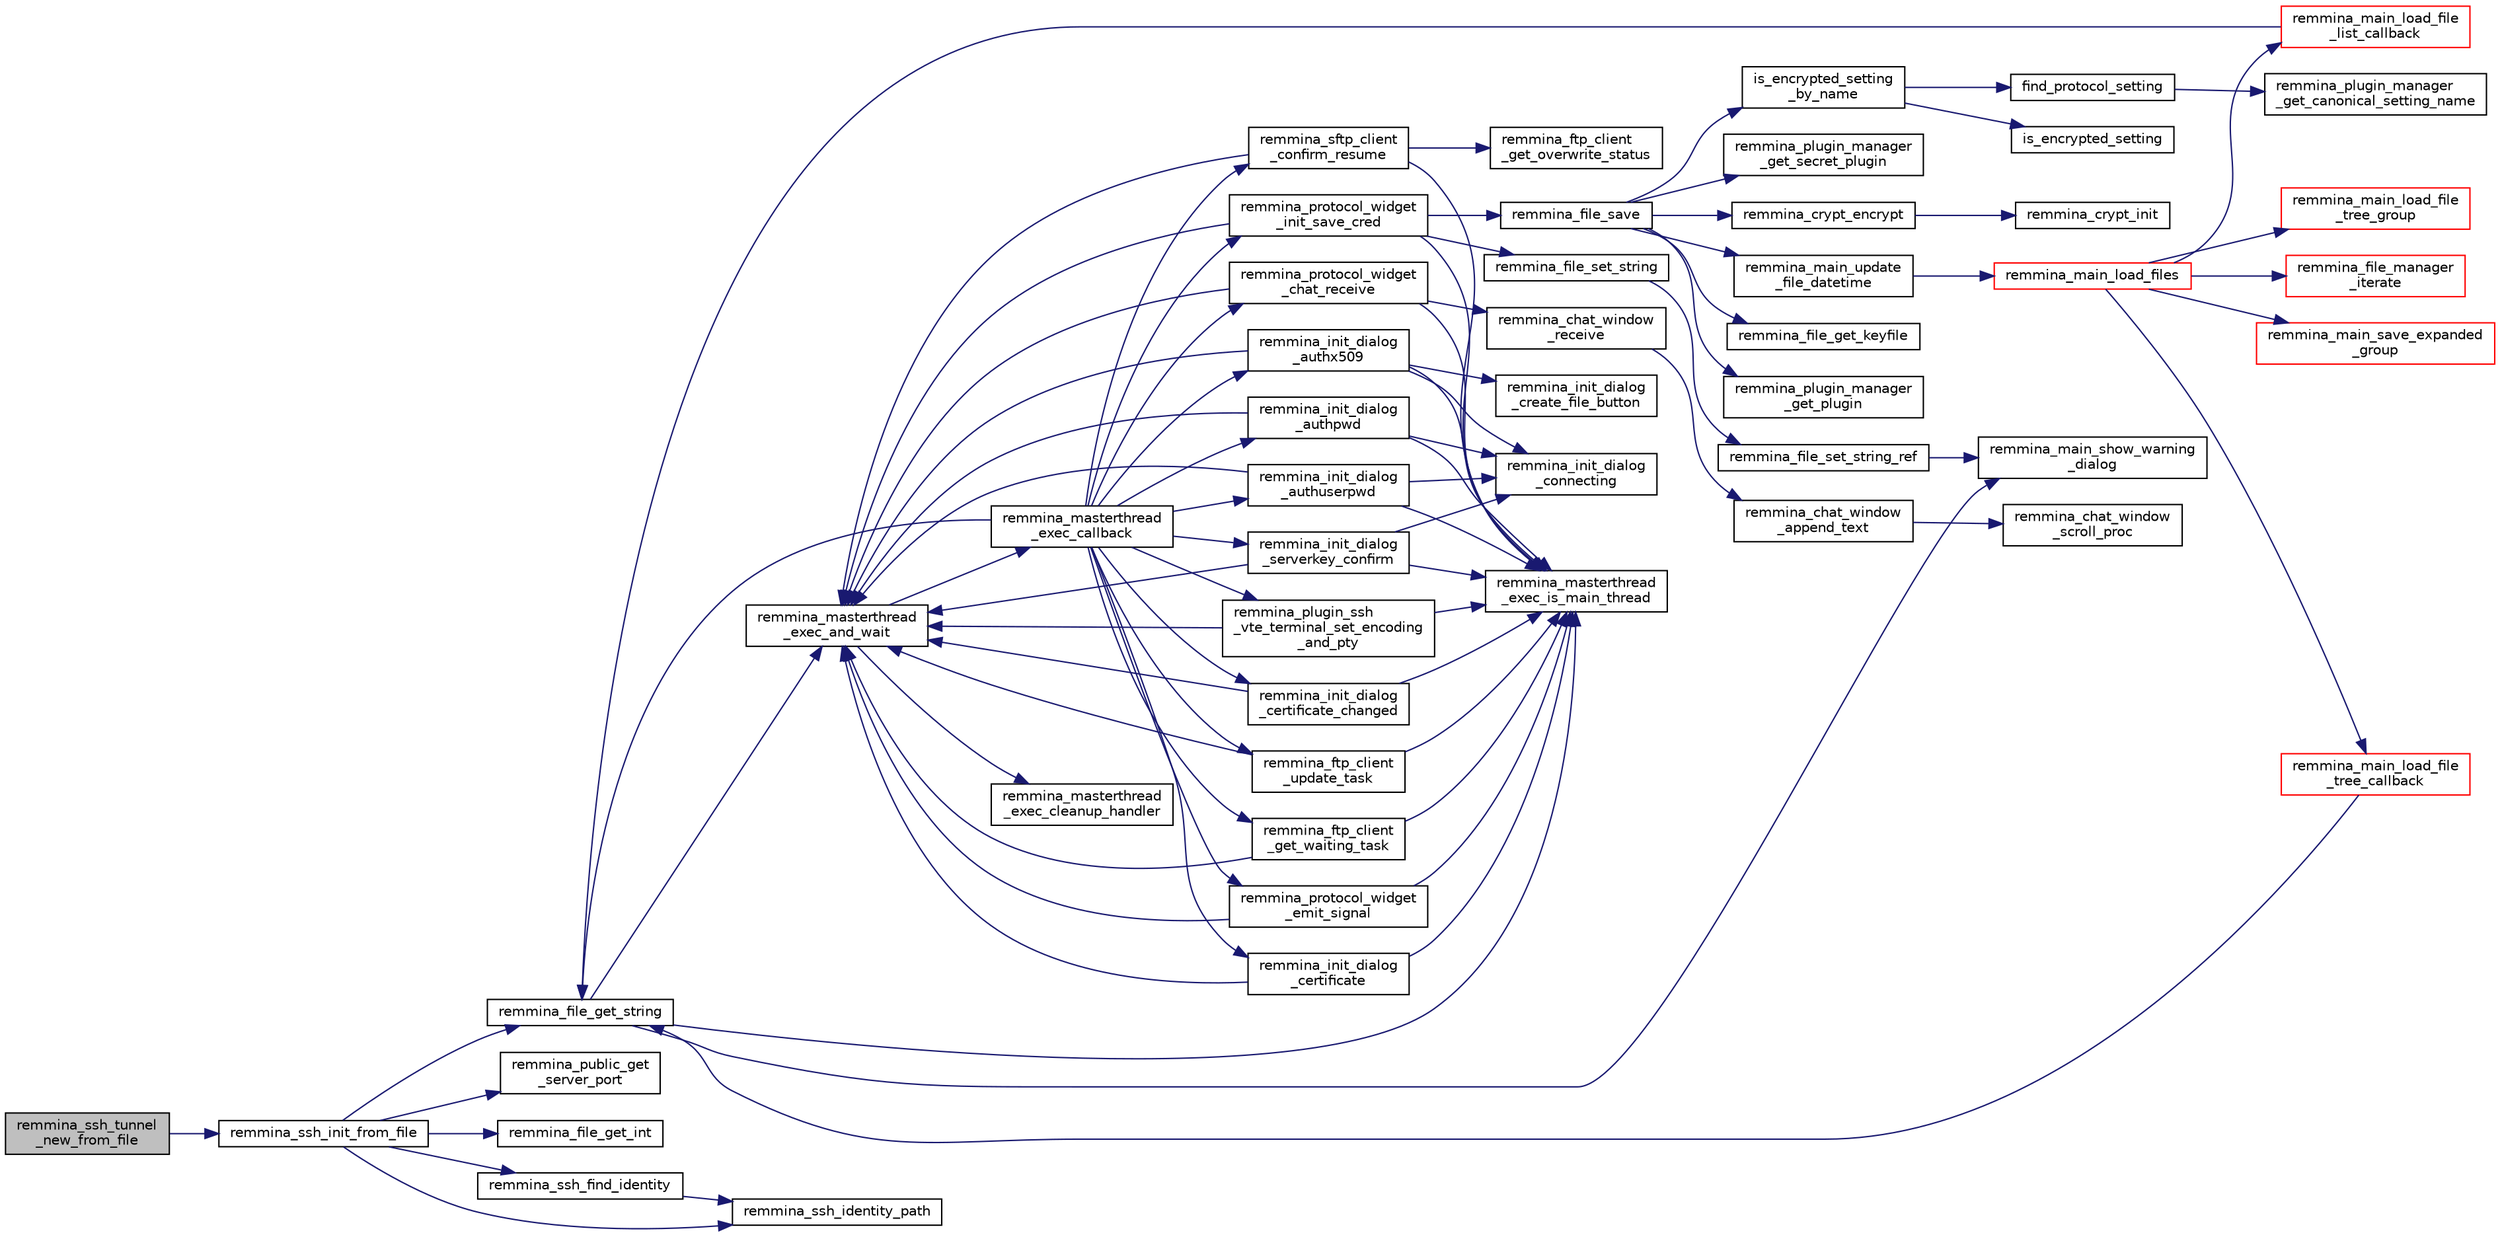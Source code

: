 digraph "remmina_ssh_tunnel_new_from_file"
{
  edge [fontname="Helvetica",fontsize="10",labelfontname="Helvetica",labelfontsize="10"];
  node [fontname="Helvetica",fontsize="10",shape=record];
  rankdir="LR";
  Node1140 [label="remmina_ssh_tunnel\l_new_from_file",height=0.2,width=0.4,color="black", fillcolor="grey75", style="filled", fontcolor="black"];
  Node1140 -> Node1141 [color="midnightblue",fontsize="10",style="solid",fontname="Helvetica"];
  Node1141 [label="remmina_ssh_init_from_file",height=0.2,width=0.4,color="black", fillcolor="white", style="filled",URL="$remmina__ssh_8c.html#a029fc6b0f826502181196254e8ba511a"];
  Node1141 -> Node1142 [color="midnightblue",fontsize="10",style="solid",fontname="Helvetica"];
  Node1142 [label="remmina_file_get_string",height=0.2,width=0.4,color="black", fillcolor="white", style="filled",URL="$remmina__file_8c.html#a8eb1b213d9d08c6ad13683ce05f4355e"];
  Node1142 -> Node1143 [color="midnightblue",fontsize="10",style="solid",fontname="Helvetica"];
  Node1143 [label="remmina_masterthread\l_exec_is_main_thread",height=0.2,width=0.4,color="black", fillcolor="white", style="filled",URL="$remmina__masterthread__exec_8c.html#a3a52e863a3a3da6da6bb5d36c13b7ff4"];
  Node1142 -> Node1144 [color="midnightblue",fontsize="10",style="solid",fontname="Helvetica"];
  Node1144 [label="remmina_masterthread\l_exec_and_wait",height=0.2,width=0.4,color="black", fillcolor="white", style="filled",URL="$remmina__masterthread__exec_8c.html#a14628c2470cac50e87916a70ea05c97d"];
  Node1144 -> Node1145 [color="midnightblue",fontsize="10",style="solid",fontname="Helvetica"];
  Node1145 [label="remmina_masterthread\l_exec_cleanup_handler",height=0.2,width=0.4,color="black", fillcolor="white", style="filled",URL="$remmina__masterthread__exec_8c.html#a94985f15fd0d27c037824ee90b0ecd3c"];
  Node1144 -> Node1146 [color="midnightblue",fontsize="10",style="solid",fontname="Helvetica"];
  Node1146 [label="remmina_masterthread\l_exec_callback",height=0.2,width=0.4,color="black", fillcolor="white", style="filled",URL="$remmina__masterthread__exec_8c.html#ae5c4d736f1856249c255430e010a179f"];
  Node1146 -> Node1147 [color="midnightblue",fontsize="10",style="solid",fontname="Helvetica"];
  Node1147 [label="remmina_protocol_widget\l_init_save_cred",height=0.2,width=0.4,color="black", fillcolor="white", style="filled",URL="$remmina__protocol__widget_8c.html#a7ac09ee83afa8a1a60cadf56b0ec83a6"];
  Node1147 -> Node1143 [color="midnightblue",fontsize="10",style="solid",fontname="Helvetica"];
  Node1147 -> Node1144 [color="midnightblue",fontsize="10",style="solid",fontname="Helvetica"];
  Node1147 -> Node1148 [color="midnightblue",fontsize="10",style="solid",fontname="Helvetica"];
  Node1148 [label="remmina_file_set_string",height=0.2,width=0.4,color="black", fillcolor="white", style="filled",URL="$remmina__file_8c.html#a85ca1ca2d0bf9ef29e490c6f4527a954"];
  Node1148 -> Node1149 [color="midnightblue",fontsize="10",style="solid",fontname="Helvetica"];
  Node1149 [label="remmina_file_set_string_ref",height=0.2,width=0.4,color="black", fillcolor="white", style="filled",URL="$remmina__file_8c.html#a74951c1067a1a5e1341f5e1c1206dec6"];
  Node1149 -> Node1150 [color="midnightblue",fontsize="10",style="solid",fontname="Helvetica"];
  Node1150 [label="remmina_main_show_warning\l_dialog",height=0.2,width=0.4,color="black", fillcolor="white", style="filled",URL="$remmina__main_8c.html#ad99b9c0bf2fa8c166a8b4a09e06ffdf7"];
  Node1147 -> Node1151 [color="midnightblue",fontsize="10",style="solid",fontname="Helvetica"];
  Node1151 [label="remmina_file_save",height=0.2,width=0.4,color="black", fillcolor="white", style="filled",URL="$remmina__file_8c.html#a8c893a5deec9bc446bd89cc9973416c7"];
  Node1151 -> Node1152 [color="midnightblue",fontsize="10",style="solid",fontname="Helvetica"];
  Node1152 [label="remmina_file_get_keyfile",height=0.2,width=0.4,color="black", fillcolor="white", style="filled",URL="$remmina__file_8c.html#a89ec355adbf6e03ad16d7faf810af46f"];
  Node1151 -> Node1153 [color="midnightblue",fontsize="10",style="solid",fontname="Helvetica"];
  Node1153 [label="remmina_plugin_manager\l_get_plugin",height=0.2,width=0.4,color="black", fillcolor="white", style="filled",URL="$remmina__plugin__manager_8c.html#a3872c8656a8a3d5147bcc603471c1932"];
  Node1151 -> Node1154 [color="midnightblue",fontsize="10",style="solid",fontname="Helvetica"];
  Node1154 [label="remmina_plugin_manager\l_get_secret_plugin",height=0.2,width=0.4,color="black", fillcolor="white", style="filled",URL="$remmina__plugin__manager_8c.html#ad380a98f6624aa8c830015c8b428b7b4"];
  Node1151 -> Node1155 [color="midnightblue",fontsize="10",style="solid",fontname="Helvetica"];
  Node1155 [label="is_encrypted_setting\l_by_name",height=0.2,width=0.4,color="black", fillcolor="white", style="filled",URL="$remmina__file_8c.html#a72580559fa04082418a993fec4c77281"];
  Node1155 -> Node1156 [color="midnightblue",fontsize="10",style="solid",fontname="Helvetica"];
  Node1156 [label="find_protocol_setting",height=0.2,width=0.4,color="black", fillcolor="white", style="filled",URL="$remmina__file_8c.html#acc88ee6f5ba73bf9c3b05ab9368c952f"];
  Node1156 -> Node1157 [color="midnightblue",fontsize="10",style="solid",fontname="Helvetica"];
  Node1157 [label="remmina_plugin_manager\l_get_canonical_setting_name",height=0.2,width=0.4,color="black", fillcolor="white", style="filled",URL="$remmina__plugin__manager_8c.html#af60b8edfa50563ae4c7593efc3deed55"];
  Node1155 -> Node1158 [color="midnightblue",fontsize="10",style="solid",fontname="Helvetica"];
  Node1158 [label="is_encrypted_setting",height=0.2,width=0.4,color="black", fillcolor="white", style="filled",URL="$remmina__file_8c.html#a29920ae737817d3f6c673bacbbf11ca1"];
  Node1151 -> Node1159 [color="midnightblue",fontsize="10",style="solid",fontname="Helvetica"];
  Node1159 [label="remmina_crypt_encrypt",height=0.2,width=0.4,color="black", fillcolor="white", style="filled",URL="$remmina__crypt_8c.html#aa02cf0fed3eb68d6a89815c3ba3bf7b1"];
  Node1159 -> Node1160 [color="midnightblue",fontsize="10",style="solid",fontname="Helvetica"];
  Node1160 [label="remmina_crypt_init",height=0.2,width=0.4,color="black", fillcolor="white", style="filled",URL="$remmina__crypt_8c.html#ae097c169aefdd5d83a57fc1bde511171"];
  Node1151 -> Node1161 [color="midnightblue",fontsize="10",style="solid",fontname="Helvetica"];
  Node1161 [label="remmina_main_update\l_file_datetime",height=0.2,width=0.4,color="black", fillcolor="white", style="filled",URL="$remmina__main_8c.html#a5ae0372dafe41f96a09097c07d1b270a"];
  Node1161 -> Node1162 [color="midnightblue",fontsize="10",style="solid",fontname="Helvetica"];
  Node1162 [label="remmina_main_load_files",height=0.2,width=0.4,color="red", fillcolor="white", style="filled",URL="$remmina__main_8c.html#a3617295e74fa84edbd41dedc601402a7"];
  Node1162 -> Node1163 [color="midnightblue",fontsize="10",style="solid",fontname="Helvetica"];
  Node1163 [label="remmina_main_save_expanded\l_group",height=0.2,width=0.4,color="red", fillcolor="white", style="filled",URL="$remmina__main_8c.html#ad8744dc59ba8072ffdf557b6c94e9f40"];
  Node1162 -> Node1168 [color="midnightblue",fontsize="10",style="solid",fontname="Helvetica"];
  Node1168 [label="remmina_main_load_file\l_tree_group",height=0.2,width=0.4,color="red", fillcolor="white", style="filled",URL="$remmina__main_8c.html#aa46e6b815c241d32a476a29053dbf296"];
  Node1162 -> Node1179 [color="midnightblue",fontsize="10",style="solid",fontname="Helvetica"];
  Node1179 [label="remmina_file_manager\l_iterate",height=0.2,width=0.4,color="red", fillcolor="white", style="filled",URL="$remmina__file__manager_8c.html#a55a717aafc046713380bd2c55f29165a"];
  Node1162 -> Node1180 [color="midnightblue",fontsize="10",style="solid",fontname="Helvetica"];
  Node1180 [label="remmina_main_load_file\l_tree_callback",height=0.2,width=0.4,color="red", fillcolor="white", style="filled",URL="$remmina__main_8c.html#ae32574ebe06b1a24f135af9379e663b4"];
  Node1180 -> Node1142 [color="midnightblue",fontsize="10",style="solid",fontname="Helvetica"];
  Node1162 -> Node1186 [color="midnightblue",fontsize="10",style="solid",fontname="Helvetica"];
  Node1186 [label="remmina_main_load_file\l_list_callback",height=0.2,width=0.4,color="red", fillcolor="white", style="filled",URL="$remmina__main_8c.html#a71f485dba1b11bf8cba129920767b5e6"];
  Node1186 -> Node1142 [color="midnightblue",fontsize="10",style="solid",fontname="Helvetica"];
  Node1146 -> Node1194 [color="midnightblue",fontsize="10",style="solid",fontname="Helvetica"];
  Node1194 [label="remmina_protocol_widget\l_chat_receive",height=0.2,width=0.4,color="black", fillcolor="white", style="filled",URL="$remmina__protocol__widget_8c.html#ae2522242b3f39ee84ee8cf75170de0c0"];
  Node1194 -> Node1143 [color="midnightblue",fontsize="10",style="solid",fontname="Helvetica"];
  Node1194 -> Node1144 [color="midnightblue",fontsize="10",style="solid",fontname="Helvetica"];
  Node1194 -> Node1195 [color="midnightblue",fontsize="10",style="solid",fontname="Helvetica"];
  Node1195 [label="remmina_chat_window\l_receive",height=0.2,width=0.4,color="black", fillcolor="white", style="filled",URL="$remmina__chat__window_8c.html#a45724aed5474dd741563ffbf89237022"];
  Node1195 -> Node1196 [color="midnightblue",fontsize="10",style="solid",fontname="Helvetica"];
  Node1196 [label="remmina_chat_window\l_append_text",height=0.2,width=0.4,color="black", fillcolor="white", style="filled",URL="$remmina__chat__window_8c.html#adfffc86df4856aabe2593de07742985f"];
  Node1196 -> Node1197 [color="midnightblue",fontsize="10",style="solid",fontname="Helvetica"];
  Node1197 [label="remmina_chat_window\l_scroll_proc",height=0.2,width=0.4,color="black", fillcolor="white", style="filled",URL="$remmina__chat__window_8c.html#a2a4bc3ded8ebf89c8f60d9b565fe2d70"];
  Node1146 -> Node1142 [color="midnightblue",fontsize="10",style="solid",fontname="Helvetica"];
  Node1146 -> Node1198 [color="midnightblue",fontsize="10",style="solid",fontname="Helvetica"];
  Node1198 [label="remmina_init_dialog\l_serverkey_confirm",height=0.2,width=0.4,color="black", fillcolor="white", style="filled",URL="$remmina__init__dialog_8c.html#a11fba22fe5f7f85985e01b499a52e534"];
  Node1198 -> Node1143 [color="midnightblue",fontsize="10",style="solid",fontname="Helvetica"];
  Node1198 -> Node1144 [color="midnightblue",fontsize="10",style="solid",fontname="Helvetica"];
  Node1198 -> Node1199 [color="midnightblue",fontsize="10",style="solid",fontname="Helvetica"];
  Node1199 [label="remmina_init_dialog\l_connecting",height=0.2,width=0.4,color="black", fillcolor="white", style="filled",URL="$remmina__init__dialog_8c.html#a7602c5b714e02a10506977dd983e7446"];
  Node1146 -> Node1200 [color="midnightblue",fontsize="10",style="solid",fontname="Helvetica"];
  Node1200 [label="remmina_init_dialog\l_authpwd",height=0.2,width=0.4,color="black", fillcolor="white", style="filled",URL="$remmina__init__dialog_8c.html#a755fc90b41b65cd6106915ab501433fa"];
  Node1200 -> Node1143 [color="midnightblue",fontsize="10",style="solid",fontname="Helvetica"];
  Node1200 -> Node1144 [color="midnightblue",fontsize="10",style="solid",fontname="Helvetica"];
  Node1200 -> Node1199 [color="midnightblue",fontsize="10",style="solid",fontname="Helvetica"];
  Node1146 -> Node1201 [color="midnightblue",fontsize="10",style="solid",fontname="Helvetica"];
  Node1201 [label="remmina_init_dialog\l_authuserpwd",height=0.2,width=0.4,color="black", fillcolor="white", style="filled",URL="$remmina__init__dialog_8c.html#ad941f2348cd1752fc9d58c263690726c"];
  Node1201 -> Node1143 [color="midnightblue",fontsize="10",style="solid",fontname="Helvetica"];
  Node1201 -> Node1144 [color="midnightblue",fontsize="10",style="solid",fontname="Helvetica"];
  Node1201 -> Node1199 [color="midnightblue",fontsize="10",style="solid",fontname="Helvetica"];
  Node1146 -> Node1202 [color="midnightblue",fontsize="10",style="solid",fontname="Helvetica"];
  Node1202 [label="remmina_init_dialog\l_certificate",height=0.2,width=0.4,color="black", fillcolor="white", style="filled",URL="$remmina__init__dialog_8c.html#abd47233840e1eefc1d511bc4e153b98b"];
  Node1202 -> Node1143 [color="midnightblue",fontsize="10",style="solid",fontname="Helvetica"];
  Node1202 -> Node1144 [color="midnightblue",fontsize="10",style="solid",fontname="Helvetica"];
  Node1146 -> Node1203 [color="midnightblue",fontsize="10",style="solid",fontname="Helvetica"];
  Node1203 [label="remmina_init_dialog\l_certificate_changed",height=0.2,width=0.4,color="black", fillcolor="white", style="filled",URL="$remmina__init__dialog_8c.html#a07e0824fe19e8169d076878aca502fc8"];
  Node1203 -> Node1143 [color="midnightblue",fontsize="10",style="solid",fontname="Helvetica"];
  Node1203 -> Node1144 [color="midnightblue",fontsize="10",style="solid",fontname="Helvetica"];
  Node1146 -> Node1204 [color="midnightblue",fontsize="10",style="solid",fontname="Helvetica"];
  Node1204 [label="remmina_init_dialog\l_authx509",height=0.2,width=0.4,color="black", fillcolor="white", style="filled",URL="$remmina__init__dialog_8c.html#a022dc4f1c87b00dac294837358394ddf"];
  Node1204 -> Node1143 [color="midnightblue",fontsize="10",style="solid",fontname="Helvetica"];
  Node1204 -> Node1144 [color="midnightblue",fontsize="10",style="solid",fontname="Helvetica"];
  Node1204 -> Node1205 [color="midnightblue",fontsize="10",style="solid",fontname="Helvetica"];
  Node1205 [label="remmina_init_dialog\l_create_file_button",height=0.2,width=0.4,color="black", fillcolor="white", style="filled",URL="$remmina__init__dialog_8c.html#ad583daf796f4a3c43dbcce49ebcf240f"];
  Node1204 -> Node1199 [color="midnightblue",fontsize="10",style="solid",fontname="Helvetica"];
  Node1146 -> Node1206 [color="midnightblue",fontsize="10",style="solid",fontname="Helvetica"];
  Node1206 [label="remmina_ftp_client\l_update_task",height=0.2,width=0.4,color="black", fillcolor="white", style="filled",URL="$remmina__ftp__client_8c.html#ad96358f40ab056c91f796ddda886a1dd"];
  Node1206 -> Node1143 [color="midnightblue",fontsize="10",style="solid",fontname="Helvetica"];
  Node1206 -> Node1144 [color="midnightblue",fontsize="10",style="solid",fontname="Helvetica"];
  Node1146 -> Node1207 [color="midnightblue",fontsize="10",style="solid",fontname="Helvetica"];
  Node1207 [label="remmina_ftp_client\l_get_waiting_task",height=0.2,width=0.4,color="black", fillcolor="white", style="filled",URL="$remmina__ftp__client_8c.html#a33e4993b60c36eae89a6a0a943d28141"];
  Node1207 -> Node1143 [color="midnightblue",fontsize="10",style="solid",fontname="Helvetica"];
  Node1207 -> Node1144 [color="midnightblue",fontsize="10",style="solid",fontname="Helvetica"];
  Node1146 -> Node1208 [color="midnightblue",fontsize="10",style="solid",fontname="Helvetica"];
  Node1208 [label="remmina_protocol_widget\l_emit_signal",height=0.2,width=0.4,color="black", fillcolor="white", style="filled",URL="$remmina__protocol__widget_8c.html#ac3e5a7f14aef4adb2e57d35e9c180b3b"];
  Node1208 -> Node1143 [color="midnightblue",fontsize="10",style="solid",fontname="Helvetica"];
  Node1208 -> Node1144 [color="midnightblue",fontsize="10",style="solid",fontname="Helvetica"];
  Node1146 -> Node1209 [color="midnightblue",fontsize="10",style="solid",fontname="Helvetica"];
  Node1209 [label="remmina_sftp_client\l_confirm_resume",height=0.2,width=0.4,color="black", fillcolor="white", style="filled",URL="$remmina__sftp__client_8c.html#a138904893cb9c7f6535b8dfc7ba17e33"];
  Node1209 -> Node1210 [color="midnightblue",fontsize="10",style="solid",fontname="Helvetica"];
  Node1210 [label="remmina_ftp_client\l_get_overwrite_status",height=0.2,width=0.4,color="black", fillcolor="white", style="filled",URL="$remmina__ftp__client_8c.html#a20d0575c04eb24553aeba7d0316e7a2e"];
  Node1209 -> Node1143 [color="midnightblue",fontsize="10",style="solid",fontname="Helvetica"];
  Node1209 -> Node1144 [color="midnightblue",fontsize="10",style="solid",fontname="Helvetica"];
  Node1146 -> Node1211 [color="midnightblue",fontsize="10",style="solid",fontname="Helvetica"];
  Node1211 [label="remmina_plugin_ssh\l_vte_terminal_set_encoding\l_and_pty",height=0.2,width=0.4,color="black", fillcolor="white", style="filled",URL="$remmina__ssh__plugin_8c.html#adc8e3776e67abca9ab913bc33172e4ce"];
  Node1211 -> Node1143 [color="midnightblue",fontsize="10",style="solid",fontname="Helvetica"];
  Node1211 -> Node1144 [color="midnightblue",fontsize="10",style="solid",fontname="Helvetica"];
  Node1142 -> Node1150 [color="midnightblue",fontsize="10",style="solid",fontname="Helvetica"];
  Node1141 -> Node1212 [color="midnightblue",fontsize="10",style="solid",fontname="Helvetica"];
  Node1212 [label="remmina_public_get\l_server_port",height=0.2,width=0.4,color="black", fillcolor="white", style="filled",URL="$remmina__public_8c.html#adc8b77823386e00e610527d6b0b61149"];
  Node1141 -> Node1184 [color="midnightblue",fontsize="10",style="solid",fontname="Helvetica"];
  Node1184 [label="remmina_file_get_int",height=0.2,width=0.4,color="black", fillcolor="white", style="filled",URL="$remmina__file_8c.html#a4884356c195dcfb4ceacf641a1e74e66"];
  Node1141 -> Node1213 [color="midnightblue",fontsize="10",style="solid",fontname="Helvetica"];
  Node1213 [label="remmina_ssh_find_identity",height=0.2,width=0.4,color="black", fillcolor="white", style="filled",URL="$remmina__ssh_8c.html#ab6d8bdad543b3caead2b2b0339484798"];
  Node1213 -> Node1214 [color="midnightblue",fontsize="10",style="solid",fontname="Helvetica"];
  Node1214 [label="remmina_ssh_identity_path",height=0.2,width=0.4,color="black", fillcolor="white", style="filled",URL="$remmina__ssh_8c.html#a72a58e416c4eeb9d17eaf76360ebee42"];
  Node1141 -> Node1214 [color="midnightblue",fontsize="10",style="solid",fontname="Helvetica"];
}
